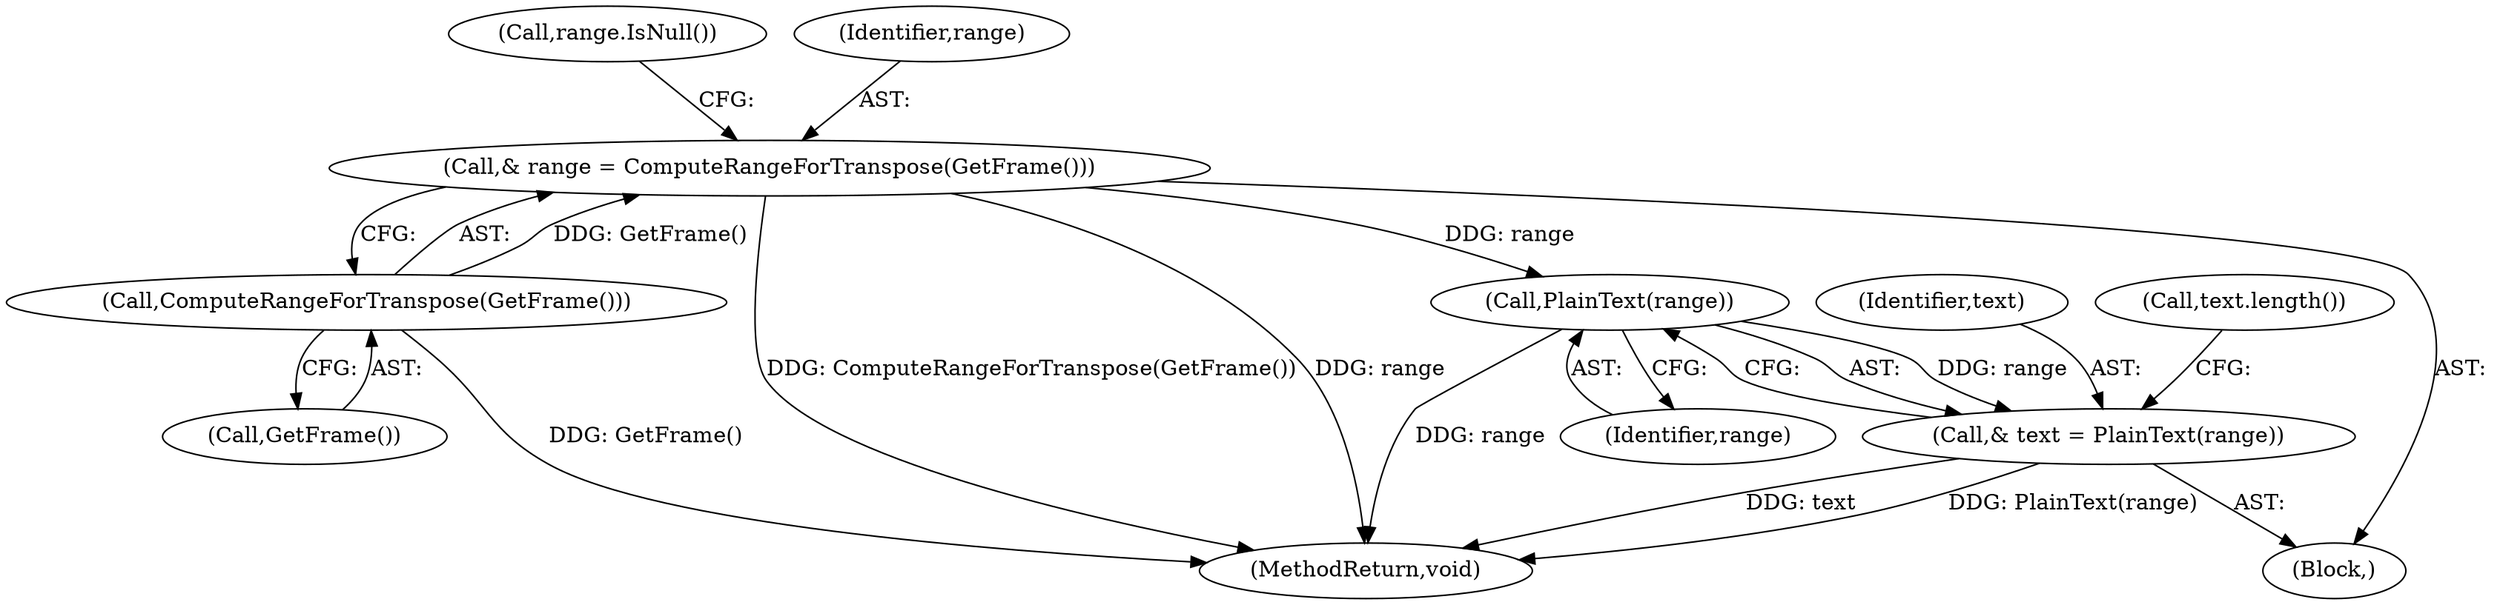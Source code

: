 digraph "1_Chrome_8ea5693d5cf304e56174bb6b65412f04209904db@del" {
"1000110" [label="(Call,& range = ComputeRangeForTranspose(GetFrame()))"];
"1000112" [label="(Call,ComputeRangeForTranspose(GetFrame()))"];
"1000120" [label="(Call,PlainText(range))"];
"1000118" [label="(Call,& text = PlainText(range))"];
"1000115" [label="(Call,range.IsNull())"];
"1000120" [label="(Call,PlainText(range))"];
"1000111" [label="(Identifier,range)"];
"1000118" [label="(Call,& text = PlainText(range))"];
"1000103" [label="(Block,)"];
"1000119" [label="(Identifier,text)"];
"1000113" [label="(Call,GetFrame())"];
"1000110" [label="(Call,& range = ComputeRangeForTranspose(GetFrame()))"];
"1000112" [label="(Call,ComputeRangeForTranspose(GetFrame()))"];
"1000121" [label="(Identifier,range)"];
"1000194" [label="(MethodReturn,void)"];
"1000124" [label="(Call,text.length())"];
"1000110" -> "1000103"  [label="AST: "];
"1000110" -> "1000112"  [label="CFG: "];
"1000111" -> "1000110"  [label="AST: "];
"1000112" -> "1000110"  [label="AST: "];
"1000115" -> "1000110"  [label="CFG: "];
"1000110" -> "1000194"  [label="DDG: ComputeRangeForTranspose(GetFrame())"];
"1000110" -> "1000194"  [label="DDG: range"];
"1000112" -> "1000110"  [label="DDG: GetFrame()"];
"1000110" -> "1000120"  [label="DDG: range"];
"1000112" -> "1000113"  [label="CFG: "];
"1000113" -> "1000112"  [label="AST: "];
"1000112" -> "1000194"  [label="DDG: GetFrame()"];
"1000120" -> "1000118"  [label="AST: "];
"1000120" -> "1000121"  [label="CFG: "];
"1000121" -> "1000120"  [label="AST: "];
"1000118" -> "1000120"  [label="CFG: "];
"1000120" -> "1000194"  [label="DDG: range"];
"1000120" -> "1000118"  [label="DDG: range"];
"1000118" -> "1000103"  [label="AST: "];
"1000119" -> "1000118"  [label="AST: "];
"1000124" -> "1000118"  [label="CFG: "];
"1000118" -> "1000194"  [label="DDG: text"];
"1000118" -> "1000194"  [label="DDG: PlainText(range)"];
}
